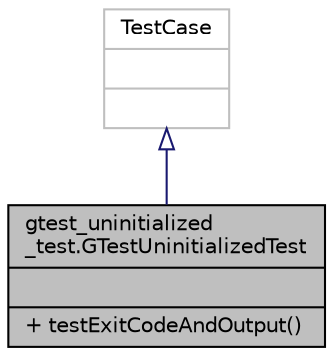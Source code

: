 digraph "gtest_uninitialized_test.GTestUninitializedTest"
{
  edge [fontname="Helvetica",fontsize="10",labelfontname="Helvetica",labelfontsize="10"];
  node [fontname="Helvetica",fontsize="10",shape=record];
  Node0 [label="{gtest_uninitialized\l_test.GTestUninitializedTest\n||+ testExitCodeAndOutput()\l}",height=0.2,width=0.4,color="black", fillcolor="grey75", style="filled", fontcolor="black"];
  Node1 -> Node0 [dir="back",color="midnightblue",fontsize="10",style="solid",arrowtail="onormal",fontname="Helvetica"];
  Node1 [label="{TestCase\n||}",height=0.2,width=0.4,color="grey75", fillcolor="white", style="filled"];
}
